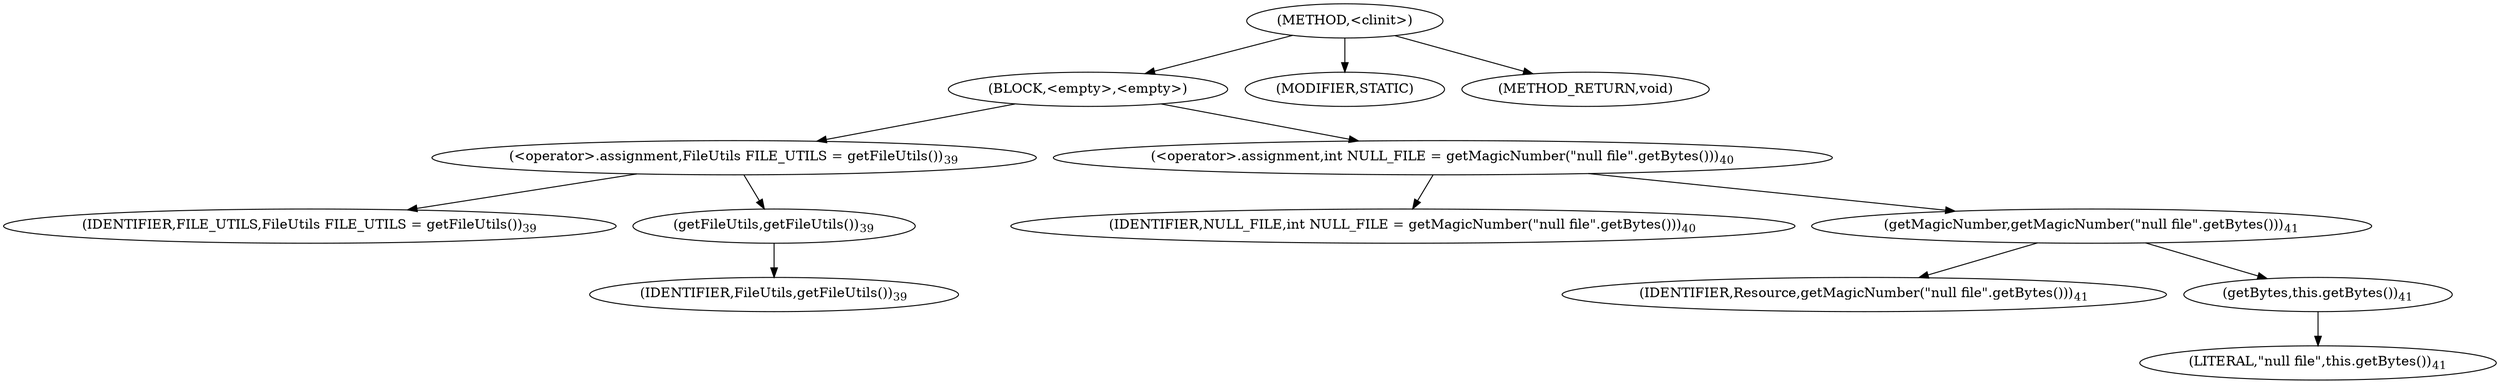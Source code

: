 digraph "&lt;clinit&gt;" {  
"617" [label = <(METHOD,&lt;clinit&gt;)> ]
"618" [label = <(BLOCK,&lt;empty&gt;,&lt;empty&gt;)> ]
"619" [label = <(&lt;operator&gt;.assignment,FileUtils FILE_UTILS = getFileUtils())<SUB>39</SUB>> ]
"620" [label = <(IDENTIFIER,FILE_UTILS,FileUtils FILE_UTILS = getFileUtils())<SUB>39</SUB>> ]
"621" [label = <(getFileUtils,getFileUtils())<SUB>39</SUB>> ]
"622" [label = <(IDENTIFIER,FileUtils,getFileUtils())<SUB>39</SUB>> ]
"623" [label = <(&lt;operator&gt;.assignment,int NULL_FILE = getMagicNumber(&quot;null file&quot;.getBytes()))<SUB>40</SUB>> ]
"624" [label = <(IDENTIFIER,NULL_FILE,int NULL_FILE = getMagicNumber(&quot;null file&quot;.getBytes()))<SUB>40</SUB>> ]
"625" [label = <(getMagicNumber,getMagicNumber(&quot;null file&quot;.getBytes()))<SUB>41</SUB>> ]
"626" [label = <(IDENTIFIER,Resource,getMagicNumber(&quot;null file&quot;.getBytes()))<SUB>41</SUB>> ]
"627" [label = <(getBytes,this.getBytes())<SUB>41</SUB>> ]
"628" [label = <(LITERAL,&quot;null file&quot;,this.getBytes())<SUB>41</SUB>> ]
"629" [label = <(MODIFIER,STATIC)> ]
"630" [label = <(METHOD_RETURN,void)> ]
  "617" -> "618" 
  "617" -> "629" 
  "617" -> "630" 
  "618" -> "619" 
  "618" -> "623" 
  "619" -> "620" 
  "619" -> "621" 
  "621" -> "622" 
  "623" -> "624" 
  "623" -> "625" 
  "625" -> "626" 
  "625" -> "627" 
  "627" -> "628" 
}
